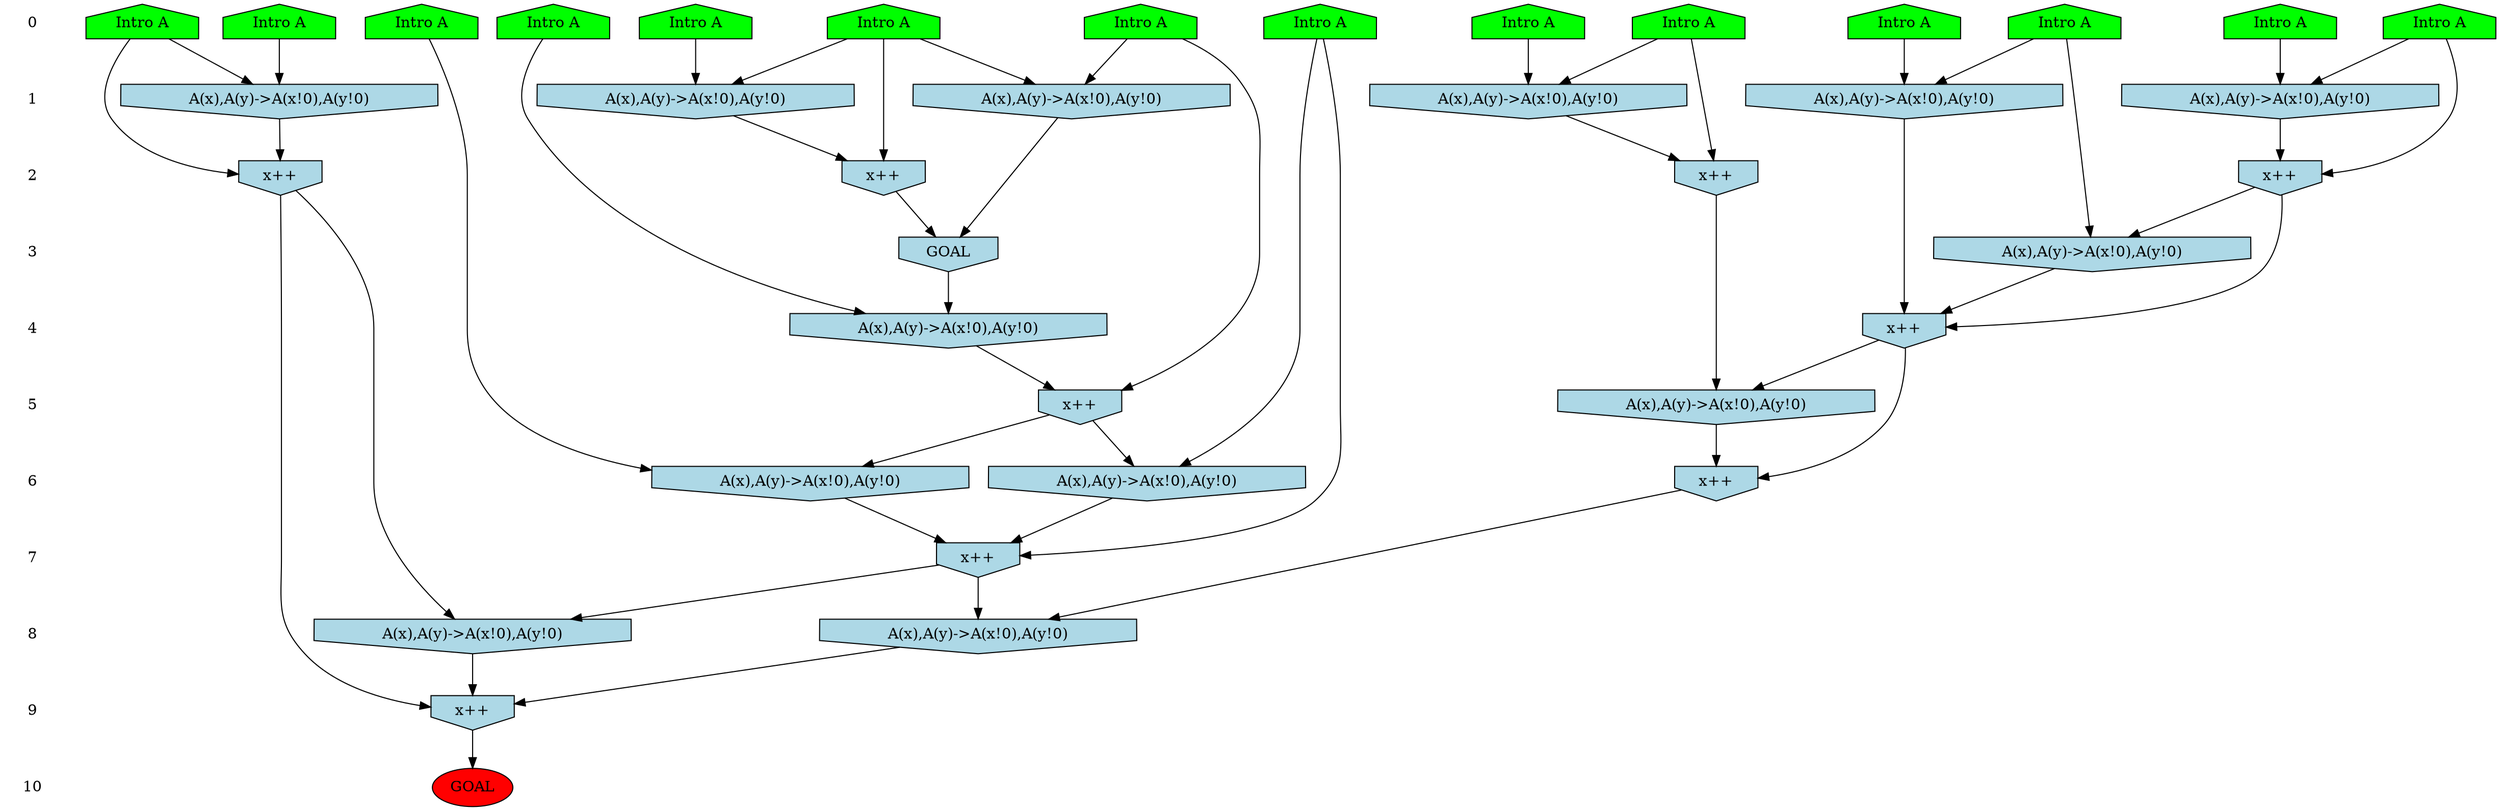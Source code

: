 /* Compression of 1 causal flows obtained in average at 1.997842E+00 t.u */
/* Compressed causal flows were: [555] */
digraph G{
 ranksep=.5 ; 
{ rank = same ; "0" [shape=plaintext] ; node_1 [label ="Intro A", shape=house, style=filled, fillcolor=green] ;
node_2 [label ="Intro A", shape=house, style=filled, fillcolor=green] ;
node_3 [label ="Intro A", shape=house, style=filled, fillcolor=green] ;
node_4 [label ="Intro A", shape=house, style=filled, fillcolor=green] ;
node_5 [label ="Intro A", shape=house, style=filled, fillcolor=green] ;
node_6 [label ="Intro A", shape=house, style=filled, fillcolor=green] ;
node_7 [label ="Intro A", shape=house, style=filled, fillcolor=green] ;
node_8 [label ="Intro A", shape=house, style=filled, fillcolor=green] ;
node_9 [label ="Intro A", shape=house, style=filled, fillcolor=green] ;
node_10 [label ="Intro A", shape=house, style=filled, fillcolor=green] ;
node_11 [label ="Intro A", shape=house, style=filled, fillcolor=green] ;
node_12 [label ="Intro A", shape=house, style=filled, fillcolor=green] ;
node_13 [label ="Intro A", shape=house, style=filled, fillcolor=green] ;
node_14 [label ="Intro A", shape=house, style=filled, fillcolor=green] ;
}
{ rank = same ; "1" [shape=plaintext] ; node_15 [label="A(x),A(y)->A(x!0),A(y!0)", shape=invhouse, style=filled, fillcolor = lightblue] ;
node_17 [label="A(x),A(y)->A(x!0),A(y!0)", shape=invhouse, style=filled, fillcolor = lightblue] ;
node_18 [label="A(x),A(y)->A(x!0),A(y!0)", shape=invhouse, style=filled, fillcolor = lightblue] ;
node_19 [label="A(x),A(y)->A(x!0),A(y!0)", shape=invhouse, style=filled, fillcolor = lightblue] ;
node_23 [label="A(x),A(y)->A(x!0),A(y!0)", shape=invhouse, style=filled, fillcolor = lightblue] ;
node_24 [label="A(x),A(y)->A(x!0),A(y!0)", shape=invhouse, style=filled, fillcolor = lightblue] ;
}
{ rank = same ; "2" [shape=plaintext] ; node_16 [label="x++", shape=invhouse, style=filled, fillcolor = lightblue] ;
node_20 [label="x++", shape=invhouse, style=filled, fillcolor = lightblue] ;
node_26 [label="x++", shape=invhouse, style=filled, fillcolor = lightblue] ;
node_31 [label="x++", shape=invhouse, style=filled, fillcolor = lightblue] ;
}
{ rank = same ; "3" [shape=plaintext] ; node_21 [label="GOAL", shape=invhouse, style=filled, fillcolor = lightblue] ;
node_25 [label="A(x),A(y)->A(x!0),A(y!0)", shape=invhouse, style=filled, fillcolor = lightblue] ;
}
{ rank = same ; "4" [shape=plaintext] ; node_22 [label="A(x),A(y)->A(x!0),A(y!0)", shape=invhouse, style=filled, fillcolor = lightblue] ;
node_29 [label="x++", shape=invhouse, style=filled, fillcolor = lightblue] ;
}
{ rank = same ; "5" [shape=plaintext] ; node_27 [label="x++", shape=invhouse, style=filled, fillcolor = lightblue] ;
node_30 [label="A(x),A(y)->A(x!0),A(y!0)", shape=invhouse, style=filled, fillcolor = lightblue] ;
}
{ rank = same ; "6" [shape=plaintext] ; node_28 [label="A(x),A(y)->A(x!0),A(y!0)", shape=invhouse, style=filled, fillcolor = lightblue] ;
node_32 [label="A(x),A(y)->A(x!0),A(y!0)", shape=invhouse, style=filled, fillcolor = lightblue] ;
node_33 [label="x++", shape=invhouse, style=filled, fillcolor = lightblue] ;
}
{ rank = same ; "7" [shape=plaintext] ; node_34 [label="x++", shape=invhouse, style=filled, fillcolor = lightblue] ;
}
{ rank = same ; "8" [shape=plaintext] ; node_35 [label="A(x),A(y)->A(x!0),A(y!0)", shape=invhouse, style=filled, fillcolor = lightblue] ;
node_36 [label="A(x),A(y)->A(x!0),A(y!0)", shape=invhouse, style=filled, fillcolor = lightblue] ;
}
{ rank = same ; "9" [shape=plaintext] ; node_37 [label="x++", shape=invhouse, style=filled, fillcolor = lightblue] ;
}
{ rank = same ; "10" [shape=plaintext] ; node_38 [label ="GOAL", style=filled, fillcolor=red] ;
}
"0" -> "1" [style="invis"]; 
"1" -> "2" [style="invis"]; 
"2" -> "3" [style="invis"]; 
"3" -> "4" [style="invis"]; 
"4" -> "5" [style="invis"]; 
"5" -> "6" [style="invis"]; 
"6" -> "7" [style="invis"]; 
"7" -> "8" [style="invis"]; 
"8" -> "9" [style="invis"]; 
"9" -> "10" [style="invis"]; 
node_8 -> node_15
node_10 -> node_15
node_10 -> node_16
node_15 -> node_16
node_2 -> node_17
node_4 -> node_17
node_2 -> node_18
node_12 -> node_18
node_11 -> node_19
node_14 -> node_19
node_2 -> node_20
node_18 -> node_20
node_17 -> node_21
node_20 -> node_21
node_9 -> node_22
node_21 -> node_22
node_6 -> node_23
node_7 -> node_23
node_1 -> node_24
node_5 -> node_24
node_7 -> node_25
node_16 -> node_25
node_14 -> node_26
node_19 -> node_26
node_4 -> node_27
node_22 -> node_27
node_13 -> node_28
node_27 -> node_28
node_16 -> node_29
node_23 -> node_29
node_25 -> node_29
node_26 -> node_30
node_29 -> node_30
node_1 -> node_31
node_24 -> node_31
node_3 -> node_32
node_27 -> node_32
node_29 -> node_33
node_30 -> node_33
node_3 -> node_34
node_28 -> node_34
node_32 -> node_34
node_33 -> node_35
node_34 -> node_35
node_31 -> node_36
node_34 -> node_36
node_31 -> node_37
node_35 -> node_37
node_36 -> node_37
node_37 -> node_38
}
/*
 Dot generation time: 0.000130
*/